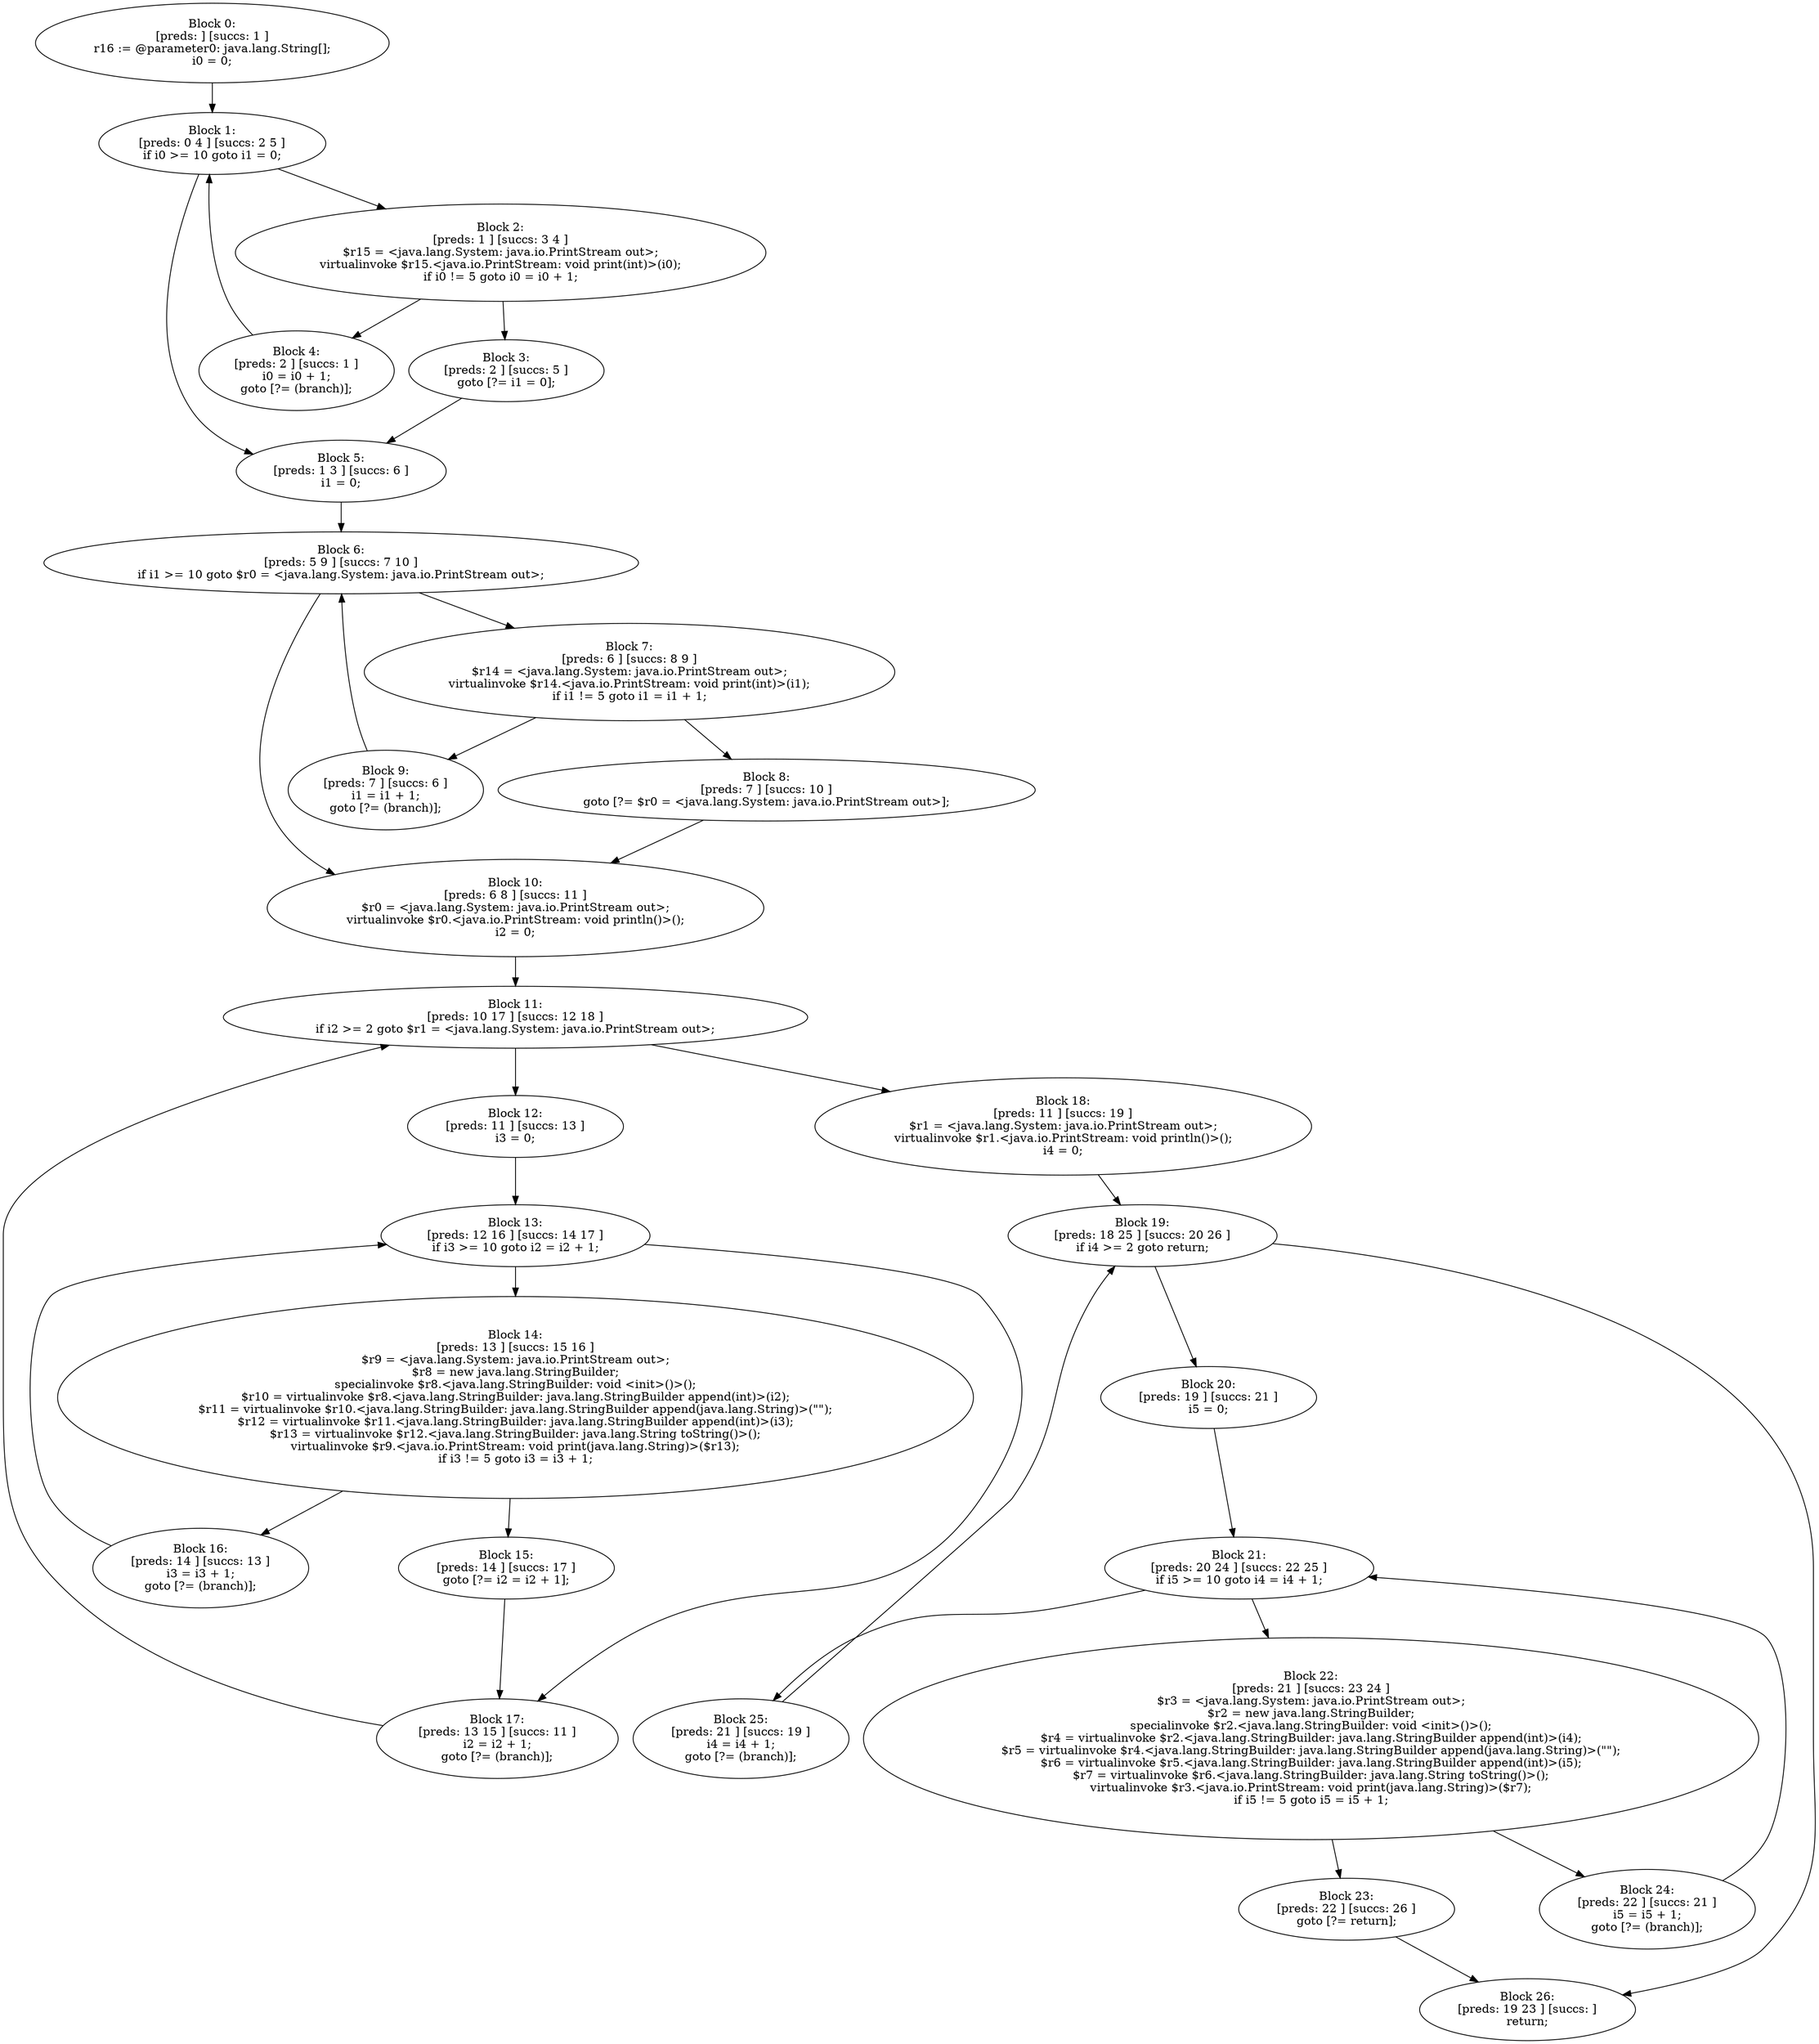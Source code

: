 digraph "unitGraph" {
    "Block 0:
[preds: ] [succs: 1 ]
r16 := @parameter0: java.lang.String[];
i0 = 0;
"
    "Block 1:
[preds: 0 4 ] [succs: 2 5 ]
if i0 >= 10 goto i1 = 0;
"
    "Block 2:
[preds: 1 ] [succs: 3 4 ]
$r15 = <java.lang.System: java.io.PrintStream out>;
virtualinvoke $r15.<java.io.PrintStream: void print(int)>(i0);
if i0 != 5 goto i0 = i0 + 1;
"
    "Block 3:
[preds: 2 ] [succs: 5 ]
goto [?= i1 = 0];
"
    "Block 4:
[preds: 2 ] [succs: 1 ]
i0 = i0 + 1;
goto [?= (branch)];
"
    "Block 5:
[preds: 1 3 ] [succs: 6 ]
i1 = 0;
"
    "Block 6:
[preds: 5 9 ] [succs: 7 10 ]
if i1 >= 10 goto $r0 = <java.lang.System: java.io.PrintStream out>;
"
    "Block 7:
[preds: 6 ] [succs: 8 9 ]
$r14 = <java.lang.System: java.io.PrintStream out>;
virtualinvoke $r14.<java.io.PrintStream: void print(int)>(i1);
if i1 != 5 goto i1 = i1 + 1;
"
    "Block 8:
[preds: 7 ] [succs: 10 ]
goto [?= $r0 = <java.lang.System: java.io.PrintStream out>];
"
    "Block 9:
[preds: 7 ] [succs: 6 ]
i1 = i1 + 1;
goto [?= (branch)];
"
    "Block 10:
[preds: 6 8 ] [succs: 11 ]
$r0 = <java.lang.System: java.io.PrintStream out>;
virtualinvoke $r0.<java.io.PrintStream: void println()>();
i2 = 0;
"
    "Block 11:
[preds: 10 17 ] [succs: 12 18 ]
if i2 >= 2 goto $r1 = <java.lang.System: java.io.PrintStream out>;
"
    "Block 12:
[preds: 11 ] [succs: 13 ]
i3 = 0;
"
    "Block 13:
[preds: 12 16 ] [succs: 14 17 ]
if i3 >= 10 goto i2 = i2 + 1;
"
    "Block 14:
[preds: 13 ] [succs: 15 16 ]
$r9 = <java.lang.System: java.io.PrintStream out>;
$r8 = new java.lang.StringBuilder;
specialinvoke $r8.<java.lang.StringBuilder: void <init>()>();
$r10 = virtualinvoke $r8.<java.lang.StringBuilder: java.lang.StringBuilder append(int)>(i2);
$r11 = virtualinvoke $r10.<java.lang.StringBuilder: java.lang.StringBuilder append(java.lang.String)>(\"\");
$r12 = virtualinvoke $r11.<java.lang.StringBuilder: java.lang.StringBuilder append(int)>(i3);
$r13 = virtualinvoke $r12.<java.lang.StringBuilder: java.lang.String toString()>();
virtualinvoke $r9.<java.io.PrintStream: void print(java.lang.String)>($r13);
if i3 != 5 goto i3 = i3 + 1;
"
    "Block 15:
[preds: 14 ] [succs: 17 ]
goto [?= i2 = i2 + 1];
"
    "Block 16:
[preds: 14 ] [succs: 13 ]
i3 = i3 + 1;
goto [?= (branch)];
"
    "Block 17:
[preds: 13 15 ] [succs: 11 ]
i2 = i2 + 1;
goto [?= (branch)];
"
    "Block 18:
[preds: 11 ] [succs: 19 ]
$r1 = <java.lang.System: java.io.PrintStream out>;
virtualinvoke $r1.<java.io.PrintStream: void println()>();
i4 = 0;
"
    "Block 19:
[preds: 18 25 ] [succs: 20 26 ]
if i4 >= 2 goto return;
"
    "Block 20:
[preds: 19 ] [succs: 21 ]
i5 = 0;
"
    "Block 21:
[preds: 20 24 ] [succs: 22 25 ]
if i5 >= 10 goto i4 = i4 + 1;
"
    "Block 22:
[preds: 21 ] [succs: 23 24 ]
$r3 = <java.lang.System: java.io.PrintStream out>;
$r2 = new java.lang.StringBuilder;
specialinvoke $r2.<java.lang.StringBuilder: void <init>()>();
$r4 = virtualinvoke $r2.<java.lang.StringBuilder: java.lang.StringBuilder append(int)>(i4);
$r5 = virtualinvoke $r4.<java.lang.StringBuilder: java.lang.StringBuilder append(java.lang.String)>(\"\");
$r6 = virtualinvoke $r5.<java.lang.StringBuilder: java.lang.StringBuilder append(int)>(i5);
$r7 = virtualinvoke $r6.<java.lang.StringBuilder: java.lang.String toString()>();
virtualinvoke $r3.<java.io.PrintStream: void print(java.lang.String)>($r7);
if i5 != 5 goto i5 = i5 + 1;
"
    "Block 23:
[preds: 22 ] [succs: 26 ]
goto [?= return];
"
    "Block 24:
[preds: 22 ] [succs: 21 ]
i5 = i5 + 1;
goto [?= (branch)];
"
    "Block 25:
[preds: 21 ] [succs: 19 ]
i4 = i4 + 1;
goto [?= (branch)];
"
    "Block 26:
[preds: 19 23 ] [succs: ]
return;
"
    "Block 0:
[preds: ] [succs: 1 ]
r16 := @parameter0: java.lang.String[];
i0 = 0;
"->"Block 1:
[preds: 0 4 ] [succs: 2 5 ]
if i0 >= 10 goto i1 = 0;
";
    "Block 1:
[preds: 0 4 ] [succs: 2 5 ]
if i0 >= 10 goto i1 = 0;
"->"Block 2:
[preds: 1 ] [succs: 3 4 ]
$r15 = <java.lang.System: java.io.PrintStream out>;
virtualinvoke $r15.<java.io.PrintStream: void print(int)>(i0);
if i0 != 5 goto i0 = i0 + 1;
";
    "Block 1:
[preds: 0 4 ] [succs: 2 5 ]
if i0 >= 10 goto i1 = 0;
"->"Block 5:
[preds: 1 3 ] [succs: 6 ]
i1 = 0;
";
    "Block 2:
[preds: 1 ] [succs: 3 4 ]
$r15 = <java.lang.System: java.io.PrintStream out>;
virtualinvoke $r15.<java.io.PrintStream: void print(int)>(i0);
if i0 != 5 goto i0 = i0 + 1;
"->"Block 3:
[preds: 2 ] [succs: 5 ]
goto [?= i1 = 0];
";
    "Block 2:
[preds: 1 ] [succs: 3 4 ]
$r15 = <java.lang.System: java.io.PrintStream out>;
virtualinvoke $r15.<java.io.PrintStream: void print(int)>(i0);
if i0 != 5 goto i0 = i0 + 1;
"->"Block 4:
[preds: 2 ] [succs: 1 ]
i0 = i0 + 1;
goto [?= (branch)];
";
    "Block 3:
[preds: 2 ] [succs: 5 ]
goto [?= i1 = 0];
"->"Block 5:
[preds: 1 3 ] [succs: 6 ]
i1 = 0;
";
    "Block 4:
[preds: 2 ] [succs: 1 ]
i0 = i0 + 1;
goto [?= (branch)];
"->"Block 1:
[preds: 0 4 ] [succs: 2 5 ]
if i0 >= 10 goto i1 = 0;
";
    "Block 5:
[preds: 1 3 ] [succs: 6 ]
i1 = 0;
"->"Block 6:
[preds: 5 9 ] [succs: 7 10 ]
if i1 >= 10 goto $r0 = <java.lang.System: java.io.PrintStream out>;
";
    "Block 6:
[preds: 5 9 ] [succs: 7 10 ]
if i1 >= 10 goto $r0 = <java.lang.System: java.io.PrintStream out>;
"->"Block 7:
[preds: 6 ] [succs: 8 9 ]
$r14 = <java.lang.System: java.io.PrintStream out>;
virtualinvoke $r14.<java.io.PrintStream: void print(int)>(i1);
if i1 != 5 goto i1 = i1 + 1;
";
    "Block 6:
[preds: 5 9 ] [succs: 7 10 ]
if i1 >= 10 goto $r0 = <java.lang.System: java.io.PrintStream out>;
"->"Block 10:
[preds: 6 8 ] [succs: 11 ]
$r0 = <java.lang.System: java.io.PrintStream out>;
virtualinvoke $r0.<java.io.PrintStream: void println()>();
i2 = 0;
";
    "Block 7:
[preds: 6 ] [succs: 8 9 ]
$r14 = <java.lang.System: java.io.PrintStream out>;
virtualinvoke $r14.<java.io.PrintStream: void print(int)>(i1);
if i1 != 5 goto i1 = i1 + 1;
"->"Block 8:
[preds: 7 ] [succs: 10 ]
goto [?= $r0 = <java.lang.System: java.io.PrintStream out>];
";
    "Block 7:
[preds: 6 ] [succs: 8 9 ]
$r14 = <java.lang.System: java.io.PrintStream out>;
virtualinvoke $r14.<java.io.PrintStream: void print(int)>(i1);
if i1 != 5 goto i1 = i1 + 1;
"->"Block 9:
[preds: 7 ] [succs: 6 ]
i1 = i1 + 1;
goto [?= (branch)];
";
    "Block 8:
[preds: 7 ] [succs: 10 ]
goto [?= $r0 = <java.lang.System: java.io.PrintStream out>];
"->"Block 10:
[preds: 6 8 ] [succs: 11 ]
$r0 = <java.lang.System: java.io.PrintStream out>;
virtualinvoke $r0.<java.io.PrintStream: void println()>();
i2 = 0;
";
    "Block 9:
[preds: 7 ] [succs: 6 ]
i1 = i1 + 1;
goto [?= (branch)];
"->"Block 6:
[preds: 5 9 ] [succs: 7 10 ]
if i1 >= 10 goto $r0 = <java.lang.System: java.io.PrintStream out>;
";
    "Block 10:
[preds: 6 8 ] [succs: 11 ]
$r0 = <java.lang.System: java.io.PrintStream out>;
virtualinvoke $r0.<java.io.PrintStream: void println()>();
i2 = 0;
"->"Block 11:
[preds: 10 17 ] [succs: 12 18 ]
if i2 >= 2 goto $r1 = <java.lang.System: java.io.PrintStream out>;
";
    "Block 11:
[preds: 10 17 ] [succs: 12 18 ]
if i2 >= 2 goto $r1 = <java.lang.System: java.io.PrintStream out>;
"->"Block 12:
[preds: 11 ] [succs: 13 ]
i3 = 0;
";
    "Block 11:
[preds: 10 17 ] [succs: 12 18 ]
if i2 >= 2 goto $r1 = <java.lang.System: java.io.PrintStream out>;
"->"Block 18:
[preds: 11 ] [succs: 19 ]
$r1 = <java.lang.System: java.io.PrintStream out>;
virtualinvoke $r1.<java.io.PrintStream: void println()>();
i4 = 0;
";
    "Block 12:
[preds: 11 ] [succs: 13 ]
i3 = 0;
"->"Block 13:
[preds: 12 16 ] [succs: 14 17 ]
if i3 >= 10 goto i2 = i2 + 1;
";
    "Block 13:
[preds: 12 16 ] [succs: 14 17 ]
if i3 >= 10 goto i2 = i2 + 1;
"->"Block 14:
[preds: 13 ] [succs: 15 16 ]
$r9 = <java.lang.System: java.io.PrintStream out>;
$r8 = new java.lang.StringBuilder;
specialinvoke $r8.<java.lang.StringBuilder: void <init>()>();
$r10 = virtualinvoke $r8.<java.lang.StringBuilder: java.lang.StringBuilder append(int)>(i2);
$r11 = virtualinvoke $r10.<java.lang.StringBuilder: java.lang.StringBuilder append(java.lang.String)>(\"\");
$r12 = virtualinvoke $r11.<java.lang.StringBuilder: java.lang.StringBuilder append(int)>(i3);
$r13 = virtualinvoke $r12.<java.lang.StringBuilder: java.lang.String toString()>();
virtualinvoke $r9.<java.io.PrintStream: void print(java.lang.String)>($r13);
if i3 != 5 goto i3 = i3 + 1;
";
    "Block 13:
[preds: 12 16 ] [succs: 14 17 ]
if i3 >= 10 goto i2 = i2 + 1;
"->"Block 17:
[preds: 13 15 ] [succs: 11 ]
i2 = i2 + 1;
goto [?= (branch)];
";
    "Block 14:
[preds: 13 ] [succs: 15 16 ]
$r9 = <java.lang.System: java.io.PrintStream out>;
$r8 = new java.lang.StringBuilder;
specialinvoke $r8.<java.lang.StringBuilder: void <init>()>();
$r10 = virtualinvoke $r8.<java.lang.StringBuilder: java.lang.StringBuilder append(int)>(i2);
$r11 = virtualinvoke $r10.<java.lang.StringBuilder: java.lang.StringBuilder append(java.lang.String)>(\"\");
$r12 = virtualinvoke $r11.<java.lang.StringBuilder: java.lang.StringBuilder append(int)>(i3);
$r13 = virtualinvoke $r12.<java.lang.StringBuilder: java.lang.String toString()>();
virtualinvoke $r9.<java.io.PrintStream: void print(java.lang.String)>($r13);
if i3 != 5 goto i3 = i3 + 1;
"->"Block 15:
[preds: 14 ] [succs: 17 ]
goto [?= i2 = i2 + 1];
";
    "Block 14:
[preds: 13 ] [succs: 15 16 ]
$r9 = <java.lang.System: java.io.PrintStream out>;
$r8 = new java.lang.StringBuilder;
specialinvoke $r8.<java.lang.StringBuilder: void <init>()>();
$r10 = virtualinvoke $r8.<java.lang.StringBuilder: java.lang.StringBuilder append(int)>(i2);
$r11 = virtualinvoke $r10.<java.lang.StringBuilder: java.lang.StringBuilder append(java.lang.String)>(\"\");
$r12 = virtualinvoke $r11.<java.lang.StringBuilder: java.lang.StringBuilder append(int)>(i3);
$r13 = virtualinvoke $r12.<java.lang.StringBuilder: java.lang.String toString()>();
virtualinvoke $r9.<java.io.PrintStream: void print(java.lang.String)>($r13);
if i3 != 5 goto i3 = i3 + 1;
"->"Block 16:
[preds: 14 ] [succs: 13 ]
i3 = i3 + 1;
goto [?= (branch)];
";
    "Block 15:
[preds: 14 ] [succs: 17 ]
goto [?= i2 = i2 + 1];
"->"Block 17:
[preds: 13 15 ] [succs: 11 ]
i2 = i2 + 1;
goto [?= (branch)];
";
    "Block 16:
[preds: 14 ] [succs: 13 ]
i3 = i3 + 1;
goto [?= (branch)];
"->"Block 13:
[preds: 12 16 ] [succs: 14 17 ]
if i3 >= 10 goto i2 = i2 + 1;
";
    "Block 17:
[preds: 13 15 ] [succs: 11 ]
i2 = i2 + 1;
goto [?= (branch)];
"->"Block 11:
[preds: 10 17 ] [succs: 12 18 ]
if i2 >= 2 goto $r1 = <java.lang.System: java.io.PrintStream out>;
";
    "Block 18:
[preds: 11 ] [succs: 19 ]
$r1 = <java.lang.System: java.io.PrintStream out>;
virtualinvoke $r1.<java.io.PrintStream: void println()>();
i4 = 0;
"->"Block 19:
[preds: 18 25 ] [succs: 20 26 ]
if i4 >= 2 goto return;
";
    "Block 19:
[preds: 18 25 ] [succs: 20 26 ]
if i4 >= 2 goto return;
"->"Block 20:
[preds: 19 ] [succs: 21 ]
i5 = 0;
";
    "Block 19:
[preds: 18 25 ] [succs: 20 26 ]
if i4 >= 2 goto return;
"->"Block 26:
[preds: 19 23 ] [succs: ]
return;
";
    "Block 20:
[preds: 19 ] [succs: 21 ]
i5 = 0;
"->"Block 21:
[preds: 20 24 ] [succs: 22 25 ]
if i5 >= 10 goto i4 = i4 + 1;
";
    "Block 21:
[preds: 20 24 ] [succs: 22 25 ]
if i5 >= 10 goto i4 = i4 + 1;
"->"Block 22:
[preds: 21 ] [succs: 23 24 ]
$r3 = <java.lang.System: java.io.PrintStream out>;
$r2 = new java.lang.StringBuilder;
specialinvoke $r2.<java.lang.StringBuilder: void <init>()>();
$r4 = virtualinvoke $r2.<java.lang.StringBuilder: java.lang.StringBuilder append(int)>(i4);
$r5 = virtualinvoke $r4.<java.lang.StringBuilder: java.lang.StringBuilder append(java.lang.String)>(\"\");
$r6 = virtualinvoke $r5.<java.lang.StringBuilder: java.lang.StringBuilder append(int)>(i5);
$r7 = virtualinvoke $r6.<java.lang.StringBuilder: java.lang.String toString()>();
virtualinvoke $r3.<java.io.PrintStream: void print(java.lang.String)>($r7);
if i5 != 5 goto i5 = i5 + 1;
";
    "Block 21:
[preds: 20 24 ] [succs: 22 25 ]
if i5 >= 10 goto i4 = i4 + 1;
"->"Block 25:
[preds: 21 ] [succs: 19 ]
i4 = i4 + 1;
goto [?= (branch)];
";
    "Block 22:
[preds: 21 ] [succs: 23 24 ]
$r3 = <java.lang.System: java.io.PrintStream out>;
$r2 = new java.lang.StringBuilder;
specialinvoke $r2.<java.lang.StringBuilder: void <init>()>();
$r4 = virtualinvoke $r2.<java.lang.StringBuilder: java.lang.StringBuilder append(int)>(i4);
$r5 = virtualinvoke $r4.<java.lang.StringBuilder: java.lang.StringBuilder append(java.lang.String)>(\"\");
$r6 = virtualinvoke $r5.<java.lang.StringBuilder: java.lang.StringBuilder append(int)>(i5);
$r7 = virtualinvoke $r6.<java.lang.StringBuilder: java.lang.String toString()>();
virtualinvoke $r3.<java.io.PrintStream: void print(java.lang.String)>($r7);
if i5 != 5 goto i5 = i5 + 1;
"->"Block 23:
[preds: 22 ] [succs: 26 ]
goto [?= return];
";
    "Block 22:
[preds: 21 ] [succs: 23 24 ]
$r3 = <java.lang.System: java.io.PrintStream out>;
$r2 = new java.lang.StringBuilder;
specialinvoke $r2.<java.lang.StringBuilder: void <init>()>();
$r4 = virtualinvoke $r2.<java.lang.StringBuilder: java.lang.StringBuilder append(int)>(i4);
$r5 = virtualinvoke $r4.<java.lang.StringBuilder: java.lang.StringBuilder append(java.lang.String)>(\"\");
$r6 = virtualinvoke $r5.<java.lang.StringBuilder: java.lang.StringBuilder append(int)>(i5);
$r7 = virtualinvoke $r6.<java.lang.StringBuilder: java.lang.String toString()>();
virtualinvoke $r3.<java.io.PrintStream: void print(java.lang.String)>($r7);
if i5 != 5 goto i5 = i5 + 1;
"->"Block 24:
[preds: 22 ] [succs: 21 ]
i5 = i5 + 1;
goto [?= (branch)];
";
    "Block 23:
[preds: 22 ] [succs: 26 ]
goto [?= return];
"->"Block 26:
[preds: 19 23 ] [succs: ]
return;
";
    "Block 24:
[preds: 22 ] [succs: 21 ]
i5 = i5 + 1;
goto [?= (branch)];
"->"Block 21:
[preds: 20 24 ] [succs: 22 25 ]
if i5 >= 10 goto i4 = i4 + 1;
";
    "Block 25:
[preds: 21 ] [succs: 19 ]
i4 = i4 + 1;
goto [?= (branch)];
"->"Block 19:
[preds: 18 25 ] [succs: 20 26 ]
if i4 >= 2 goto return;
";
}
